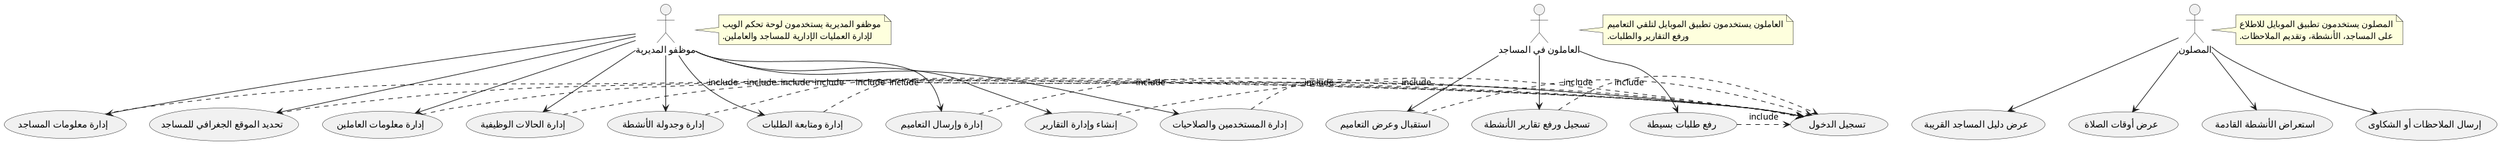 @startuml 
' تعريف الممثلين (Actors)
actor "موظفو المديرية" as Admin
actor "العاملون في المساجد" as Worker
actor "المصلون" as Worshiper

' تعريف حالات الاستخدام (Use Cases)
' للوحة تحكم الويب (للمديرية)
Admin --> (إدارة معلومات المساجد)
Admin --> (تحديد الموقع الجغرافي للمساجد)
Admin --> (إدارة معلومات العاملين)
Admin --> (إدارة الحالات الوظيفية)
Admin --> (إدارة وجدولة الأنشطة)
Admin --> (إدارة ومتابعة الطلبات)
Admin --> (إدارة وإرسال التعاميم)
Admin --> (إنشاء وإدارة التقارير)
Admin --> (إدارة المستخدمين والصلاحيات)

' لتطبيق الموبايل (للعاملين)
Worker --> (استقبال وعرض التعاميم)
Worker --> (تسجيل ورفع تقارير الأنشطة)
Worker --> (رفع طلبات بسيطة)

' لتطبيق الموبايل (للمصلين)
Worshiper --> (عرض دليل المساجد القريبة)
Worshiper --> (عرض أوقات الصلاة)
Worshiper --> (استعراض الأنشطة القادمة)
Worshiper --> (إرسال الملاحظات أو الشكاوى)

' العلاقات التضمينية (Include)
' تسجيل الدخول مطلوب للوحة التحكم وتطبيق العاملين
(إدارة معلومات المساجد) .> (تسجيل الدخول) : include
(تحديد الموقع الجغرافي للمساجد) .> (تسجيل الدخول) : include
(إدارة معلومات العاملين) .> (تسجيل الدخول) : include
(إدارة الحالات الوظيفية) .> (تسجيل الدخول) : include
(إدارة وجدولة الأنشطة) .> (تسجيل الدخول) : include
(إدارة ومتابعة الطلبات) .> (تسجيل الدخول) : include
(إدارة وإرسال التعاميم) .> (تسجيل الدخول) : include
(إنشاء وإدارة التقارير) .> (تسجيل الدخول) : include
(إدارة المستخدمين والصلاحيات) .> (تسجيل الدخول) : include
(استقبال وعرض التعاميم) .> (تسجيل الدخول) : include
(تسجيل ورفع تقارير الأنشطة) .> (تسجيل الدخول) : include
(رفع طلبات بسيطة) .> (تسجيل الدخول) : include

' ملاحظات
note right of Admin
  موظفو المديرية يستخدمون لوحة تحكم الويب
  لإدارة العمليات الإدارية للمساجد والعاملين.
end note

note right of Worker
  العاملون يستخدمون تطبيق الموبايل لتلقي التعاميم
  ورفع التقارير والطلبات.
end note

note right of Worshiper
  المصلون يستخدمون تطبيق الموبايل للاطلاع
  على المساجد، الأنشطة، وتقديم الملاحظات.
end note

@enduml